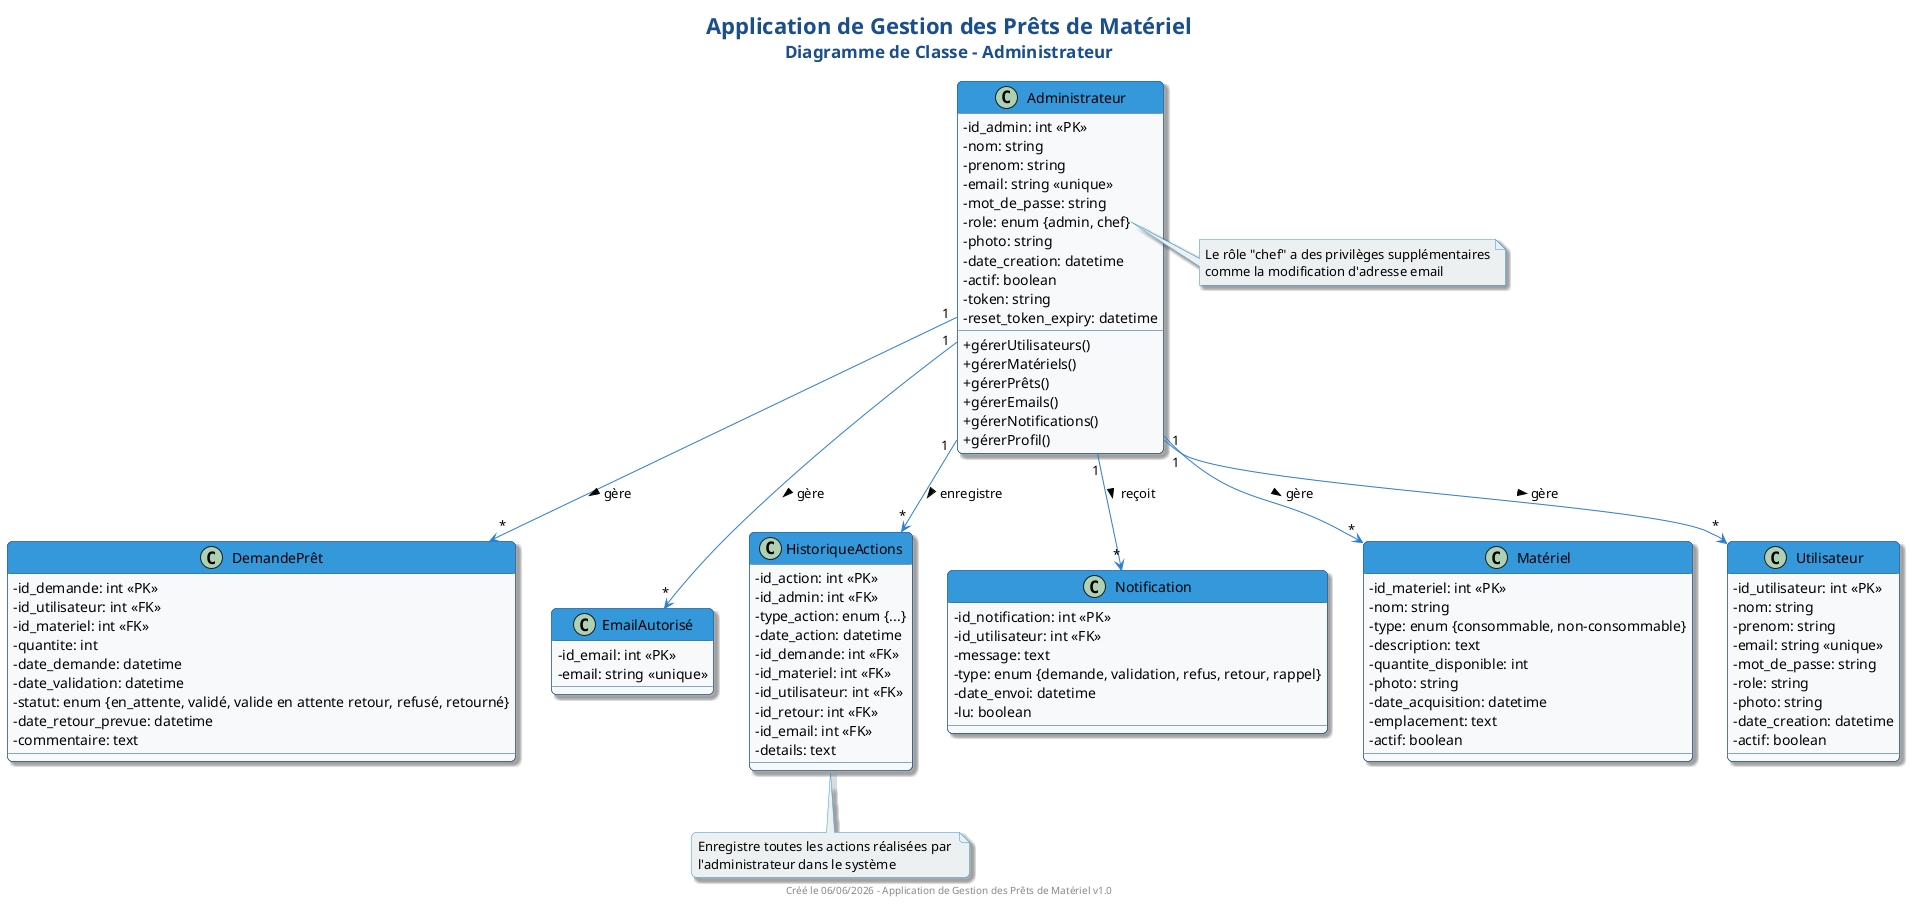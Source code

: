 @startuml Diagramme de Classe - Administrateur

' Styles et thème
!define MAIN_COLOR #1a4f8b
!define ACCENT_COLOR #e74c3c
!define BACKGROUND_COLOR #f8f9fa
!define ARROW_COLOR #2d7dd2
!define CLASS_HEADER_COLOR #3498db
!define NOTE_COLOR #ecf0f1

skinparam {
  BackgroundColor white
  ArrowColor ARROW_COLOR
  BorderColor MAIN_COLOR
  ClassAttributeIconSize 0
  ClassBackgroundColor BACKGROUND_COLOR
  ClassBorderColor MAIN_COLOR
  ClassHeaderBackgroundColor CLASS_HEADER_COLOR
  ClassStereotypeFontColor ACCENT_COLOR
  NoteBackgroundColor NOTE_COLOR
  NoteBorderColor CLASS_HEADER_COLOR
  PackageBackgroundColor white
  PackageBorderColor MAIN_COLOR
  RoundCorner 10
  Shadowing true
  TitleFontSize 20
  TitleFontColor MAIN_COLOR
}

title <font color=MAIN_COLOR><b><size:22>Application de Gestion des Prêts de Matériel</size></b></font>\n<size:17>Diagramme de Classe - Administrateur</size>

' Classe Administrateur
class Administrateur {
  -id_admin: int <<PK>>
  -nom: string
  -prenom: string
  -email: string <<unique>>
  -mot_de_passe: string
  -role: enum {admin, chef}
  -photo: string
  -date_creation: datetime
  -actif: boolean
  -token: string
  -reset_token_expiry: datetime
  +gérerUtilisateurs()
  +gérerMatériels()
  +gérerPrêts()
  +gérerEmails()
  +gérerNotifications()
  +gérerProfil()
}

' Classes associées 
class DemandePrêt {
  -id_demande: int <<PK>>
  -id_utilisateur: int <<FK>>
  -id_materiel: int <<FK>>
  -quantite: int
  -date_demande: datetime
  -date_validation: datetime
  -statut: enum {en_attente, validé, valide en attente retour, refusé, retourné}
  -date_retour_prevue: datetime
  -commentaire: text
}

class EmailAutorisé {
  -id_email: int <<PK>>
  -email: string <<unique>>
}

class HistoriqueActions {
  -id_action: int <<PK>>
  -id_admin: int <<FK>>
  -type_action: enum {...}
  -date_action: datetime
  -id_demande: int <<FK>>
  -id_materiel: int <<FK>>
  -id_utilisateur: int <<FK>>
  -id_retour: int <<FK>>
  -id_email: int <<FK>>
  -details: text
}

class Notification {
  -id_notification: int <<PK>>
  -id_utilisateur: int <<FK>>
  -message: text
  -type: enum {demande, validation, refus, retour, rappel}
  -date_envoi: datetime
  -lu: boolean
}

class Matériel {
  -id_materiel: int <<PK>>
  -nom: string
  -type: enum {consommable, non-consommable}
  -description: text
  -quantite_disponible: int
  -photo: string
  -date_acquisition: datetime
  -emplacement: text
  -actif: boolean
}

class Utilisateur {
  -id_utilisateur: int <<PK>>
  -nom: string
  -prenom: string
  -email: string <<unique>>
  -mot_de_passe: string
  -role: string
  -photo: string
  -date_creation: datetime
  -actif: boolean
}

' Relations
Administrateur "1" --> "*" HistoriqueActions : enregistre >
Administrateur "1" --> "*" DemandePrêt : gère >
Administrateur "1" --> "*" EmailAutorisé : gère >
Administrateur "1" --> "*" Matériel : gère >
Administrateur "1" --> "*" Utilisateur : gère >
Administrateur "1" --> "*" Notification : reçoit >

' Notes explicatives
note right of Administrateur::role
  Le rôle "chef" a des privilèges supplémentaires
  comme la modification d'adresse email
end note

note bottom of HistoriqueActions
  Enregistre toutes les actions réalisées par 
  l'administrateur dans le système
end note

footer Créé le %date("dd/MM/yyyy") - Application de Gestion des Prêts de Matériel v1.0

@enduml 